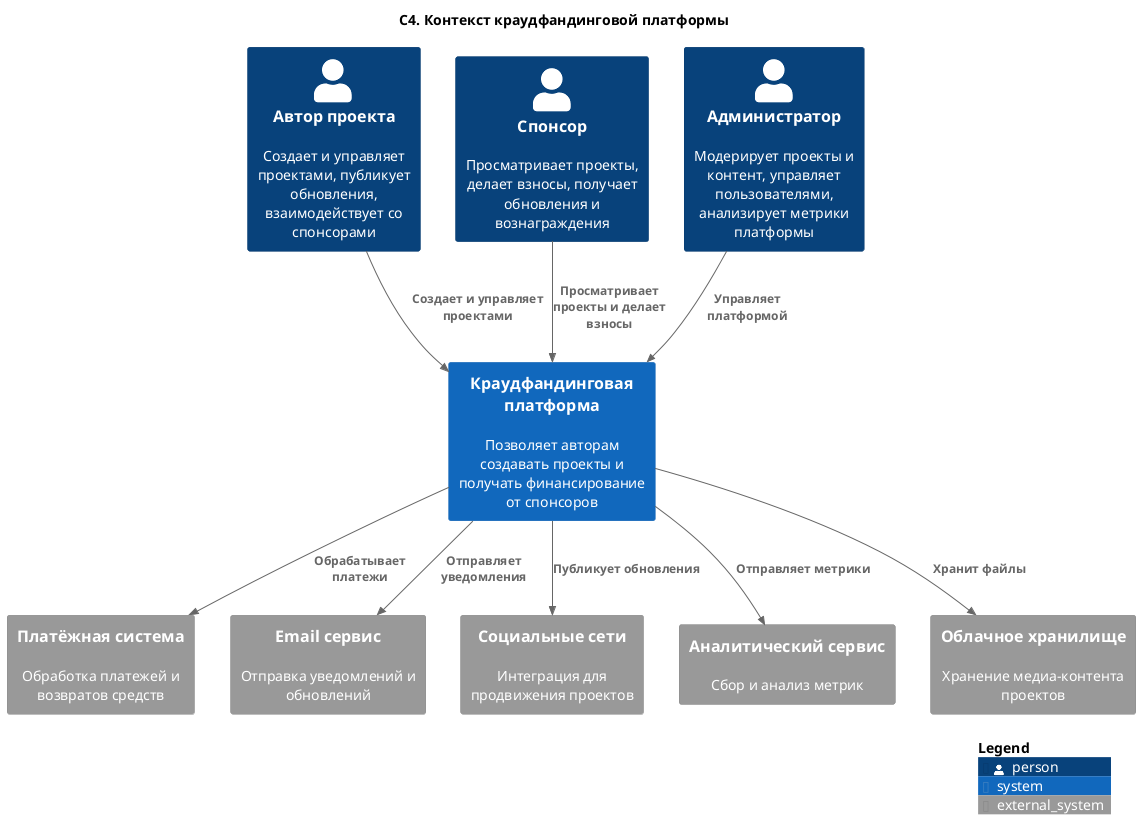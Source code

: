 @startuml
!include <C4/C4_Context>

title "C4. Контекст краудфандинговой платформы"

Person(creator, "Автор проекта", "Создает и управляет проектами, публикует обновления, взаимодействует со спонсорами")
Person(backer, "Спонсор", "Просматривает проекты, делает взносы, получает обновления и вознаграждения")
Person(admin, "Администратор", "Модерирует проекты и контент, управляет пользователями, анализирует метрики платформы")

System(crowdfundingSystem, "Краудфандинговая платформа", "Позволяет авторам создавать проекты и получать финансирование от спонсоров")

System_Ext(paymentSystem, "Платёжная система", "Обработка платежей и возвратов средств")
System_Ext(emailService, "Email сервис", "Отправка уведомлений и обновлений")
System_Ext(socialMedia, "Социальные сети", "Интеграция для продвижения проектов")
System_Ext(analyticsService, "Аналитический сервис", "Сбор и анализ метрик")
System_Ext(storageService, "Облачное хранилище", "Хранение медиа-контента проектов")

Rel(creator, crowdfundingSystem, "Создает и управляет проектами")
Rel(backer, crowdfundingSystem, "Просматривает проекты и делает взносы")
Rel(admin, crowdfundingSystem, "Управляет платформой")

Rel(crowdfundingSystem, paymentSystem, "Обрабатывает платежи")
Rel(crowdfundingSystem, emailService, "Отправляет уведомления")
Rel(crowdfundingSystem, socialMedia, "Публикует обновления")
Rel(crowdfundingSystem, analyticsService, "Отправляет метрики")
Rel(crowdfundingSystem, storageService, "Хранит файлы")

SHOW_LEGEND()
@enduml
